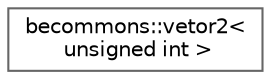 digraph "Graphical Class Hierarchy"
{
 // LATEX_PDF_SIZE
  bgcolor="transparent";
  edge [fontname=Helvetica,fontsize=10,labelfontname=Helvetica,labelfontsize=10];
  node [fontname=Helvetica,fontsize=10,shape=box,height=0.2,width=0.4];
  rankdir="LR";
  Node0 [id="Node000000",label="becommons::vetor2\<\l unsigned int \>",height=0.2,width=0.4,color="grey40", fillcolor="white", style="filled",URL="$structbecommons_1_1vetor2.html",tooltip=" "];
}
